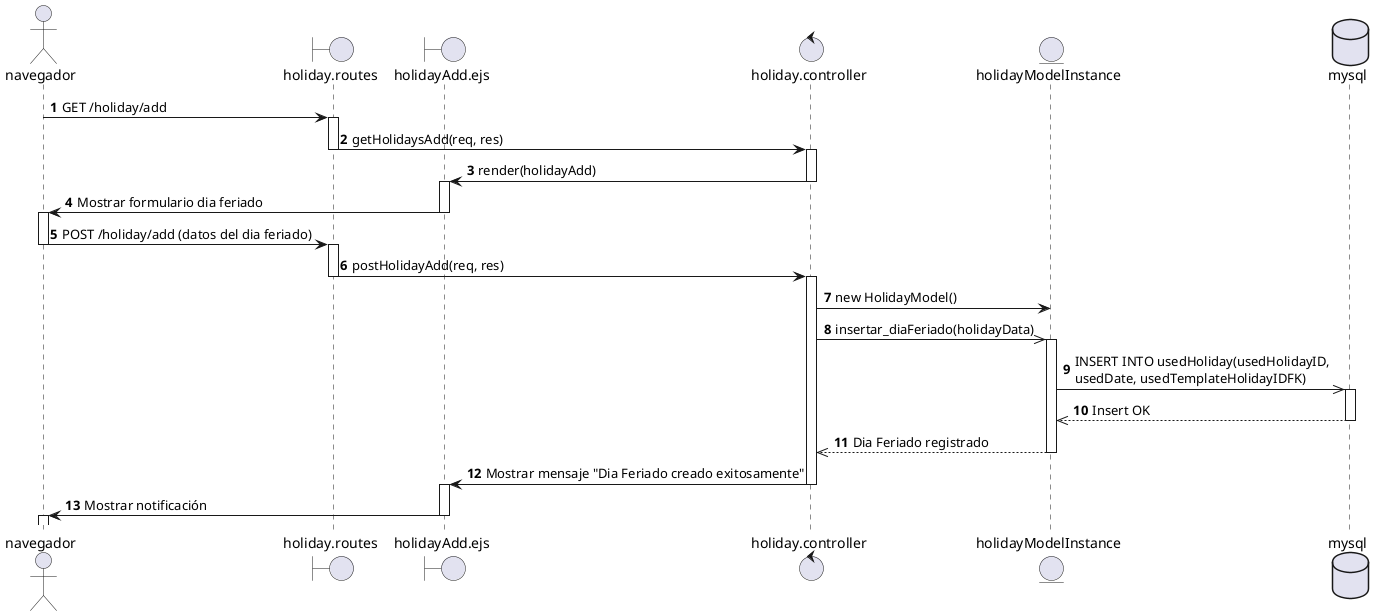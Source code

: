 @startuml CU07 - Superadmin Registra dia feriado
actor navegador
boundary holiday.routes
boundary holidayAdd.ejs
control holiday.controller
entity holidayModelInstance
database mysql

autonumber
navegador -> holiday.routes : GET /holiday/add
activate holiday.routes

holiday.routes -> holiday.controller: getHolidaysAdd(req, res)
deactivate holiday.routes
activate holiday.controller

holiday.controller -> holidayAdd.ejs: render(holidayAdd)
deactivate holiday.controller
activate holidayAdd.ejs

holidayAdd.ejs -> navegador : Mostrar formulario dia feriado
deactivate holidayAdd.ejs
activate navegador

navegador -> holiday.routes : POST /holiday/add (datos del dia feriado)
deactivate navegador
activate holiday.routes

holiday.routes -> holiday.controller : postHolidayAdd(req, res)
deactivate holiday.routes
activate holiday.controller

holiday.controller -> holidayModelInstance : new HolidayModel()

holiday.controller ->> holidayModelInstance : insertar_diaFeriado(holidayData)
activate holidayModelInstance

holidayModelInstance ->> mysql : INSERT INTO usedHoliday(usedHolidayID, \nusedDate, usedTemplateHolidayIDFK)
activate mysql
mysql -->> holidayModelInstance : Insert OK
deactivate mysql
holidayModelInstance -->> holiday.controller : Dia Feriado registrado
deactivate holidayModelInstance

holiday.controller -> holidayAdd.ejs : Mostrar mensaje "Dia Feriado creado exitosamente"
deactivate holiday.controller
activate holidayAdd.ejs
holidayAdd.ejs -> navegador : Mostrar notificación
deactivate holidayAdd.ejs
activate navegador
deactivate navegador
deactivate holiday.routes
@enduml